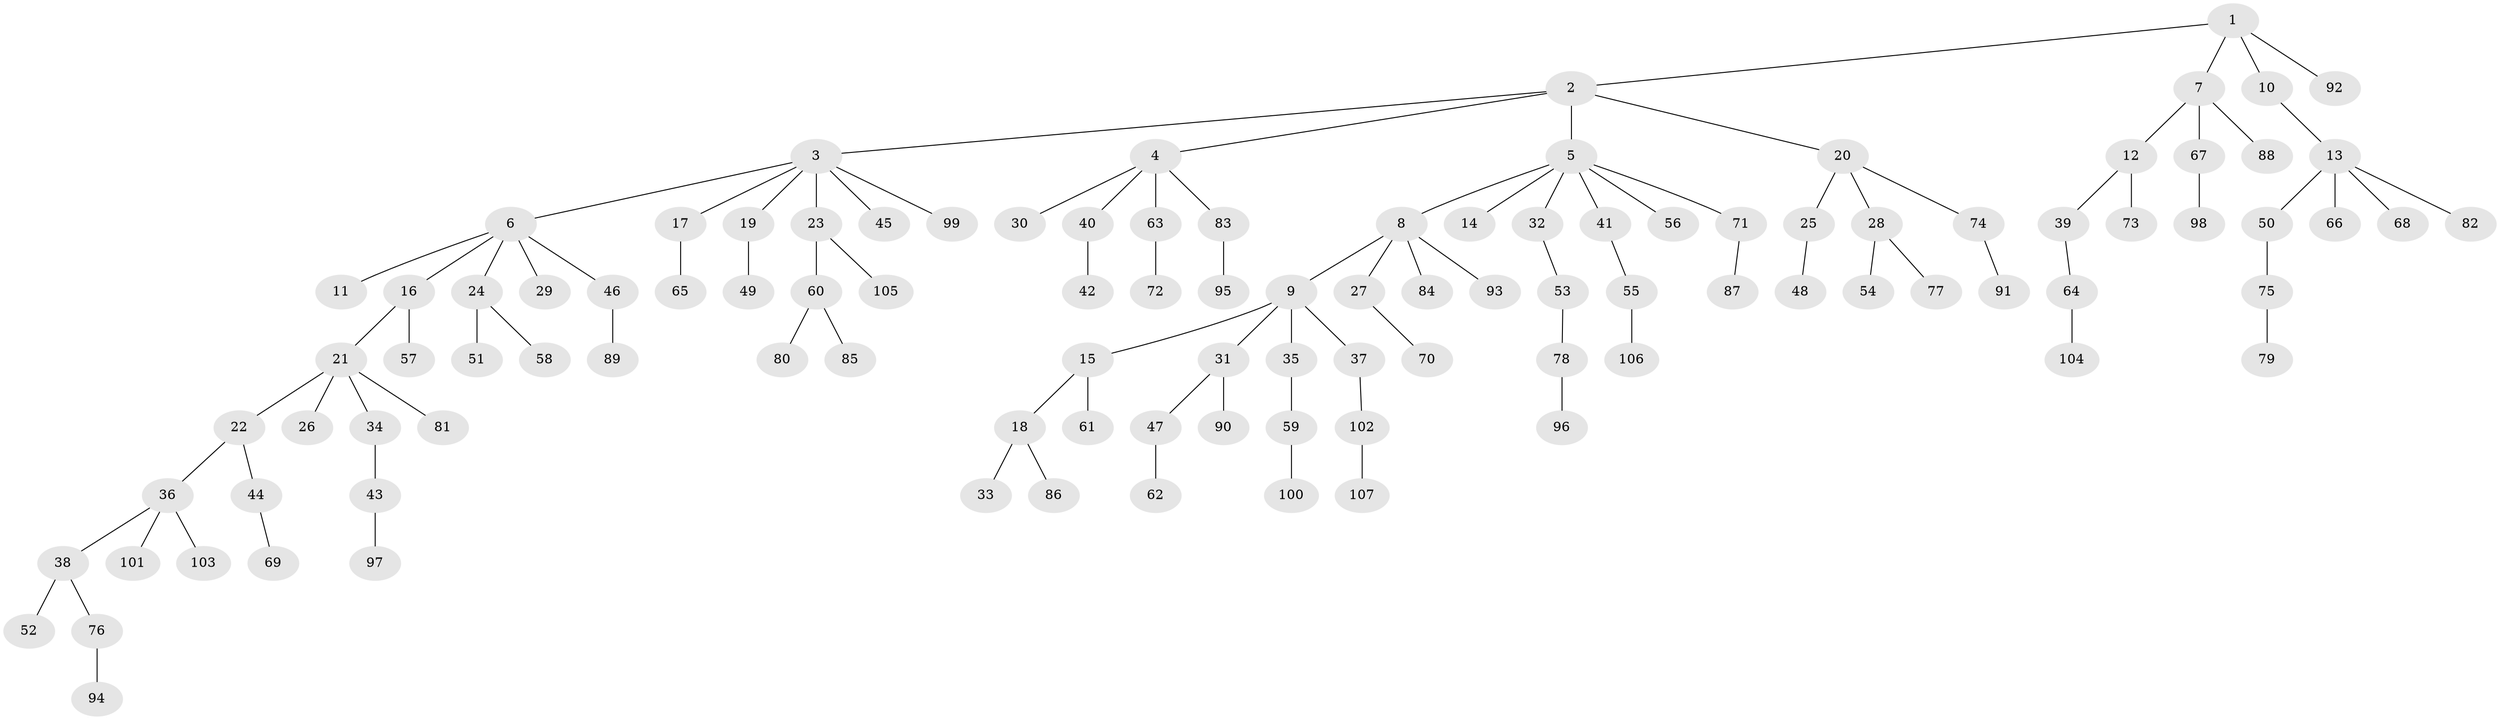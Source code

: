 // coarse degree distribution, {3: 0.08928571428571429, 6: 0.03571428571428571, 4: 0.07142857142857142, 5: 0.03571428571428571, 1: 0.5178571428571429, 2: 0.25}
// Generated by graph-tools (version 1.1) at 2025/43/03/06/25 01:43:20]
// undirected, 107 vertices, 106 edges
graph export_dot {
graph [start="1"]
  node [color=gray90,style=filled];
  1;
  2;
  3;
  4;
  5;
  6;
  7;
  8;
  9;
  10;
  11;
  12;
  13;
  14;
  15;
  16;
  17;
  18;
  19;
  20;
  21;
  22;
  23;
  24;
  25;
  26;
  27;
  28;
  29;
  30;
  31;
  32;
  33;
  34;
  35;
  36;
  37;
  38;
  39;
  40;
  41;
  42;
  43;
  44;
  45;
  46;
  47;
  48;
  49;
  50;
  51;
  52;
  53;
  54;
  55;
  56;
  57;
  58;
  59;
  60;
  61;
  62;
  63;
  64;
  65;
  66;
  67;
  68;
  69;
  70;
  71;
  72;
  73;
  74;
  75;
  76;
  77;
  78;
  79;
  80;
  81;
  82;
  83;
  84;
  85;
  86;
  87;
  88;
  89;
  90;
  91;
  92;
  93;
  94;
  95;
  96;
  97;
  98;
  99;
  100;
  101;
  102;
  103;
  104;
  105;
  106;
  107;
  1 -- 2;
  1 -- 7;
  1 -- 10;
  1 -- 92;
  2 -- 3;
  2 -- 4;
  2 -- 5;
  2 -- 20;
  3 -- 6;
  3 -- 17;
  3 -- 19;
  3 -- 23;
  3 -- 45;
  3 -- 99;
  4 -- 30;
  4 -- 40;
  4 -- 63;
  4 -- 83;
  5 -- 8;
  5 -- 14;
  5 -- 32;
  5 -- 41;
  5 -- 56;
  5 -- 71;
  6 -- 11;
  6 -- 16;
  6 -- 24;
  6 -- 29;
  6 -- 46;
  7 -- 12;
  7 -- 67;
  7 -- 88;
  8 -- 9;
  8 -- 27;
  8 -- 84;
  8 -- 93;
  9 -- 15;
  9 -- 31;
  9 -- 35;
  9 -- 37;
  10 -- 13;
  12 -- 39;
  12 -- 73;
  13 -- 50;
  13 -- 66;
  13 -- 68;
  13 -- 82;
  15 -- 18;
  15 -- 61;
  16 -- 21;
  16 -- 57;
  17 -- 65;
  18 -- 33;
  18 -- 86;
  19 -- 49;
  20 -- 25;
  20 -- 28;
  20 -- 74;
  21 -- 22;
  21 -- 26;
  21 -- 34;
  21 -- 81;
  22 -- 36;
  22 -- 44;
  23 -- 60;
  23 -- 105;
  24 -- 51;
  24 -- 58;
  25 -- 48;
  27 -- 70;
  28 -- 54;
  28 -- 77;
  31 -- 47;
  31 -- 90;
  32 -- 53;
  34 -- 43;
  35 -- 59;
  36 -- 38;
  36 -- 101;
  36 -- 103;
  37 -- 102;
  38 -- 52;
  38 -- 76;
  39 -- 64;
  40 -- 42;
  41 -- 55;
  43 -- 97;
  44 -- 69;
  46 -- 89;
  47 -- 62;
  50 -- 75;
  53 -- 78;
  55 -- 106;
  59 -- 100;
  60 -- 80;
  60 -- 85;
  63 -- 72;
  64 -- 104;
  67 -- 98;
  71 -- 87;
  74 -- 91;
  75 -- 79;
  76 -- 94;
  78 -- 96;
  83 -- 95;
  102 -- 107;
}
